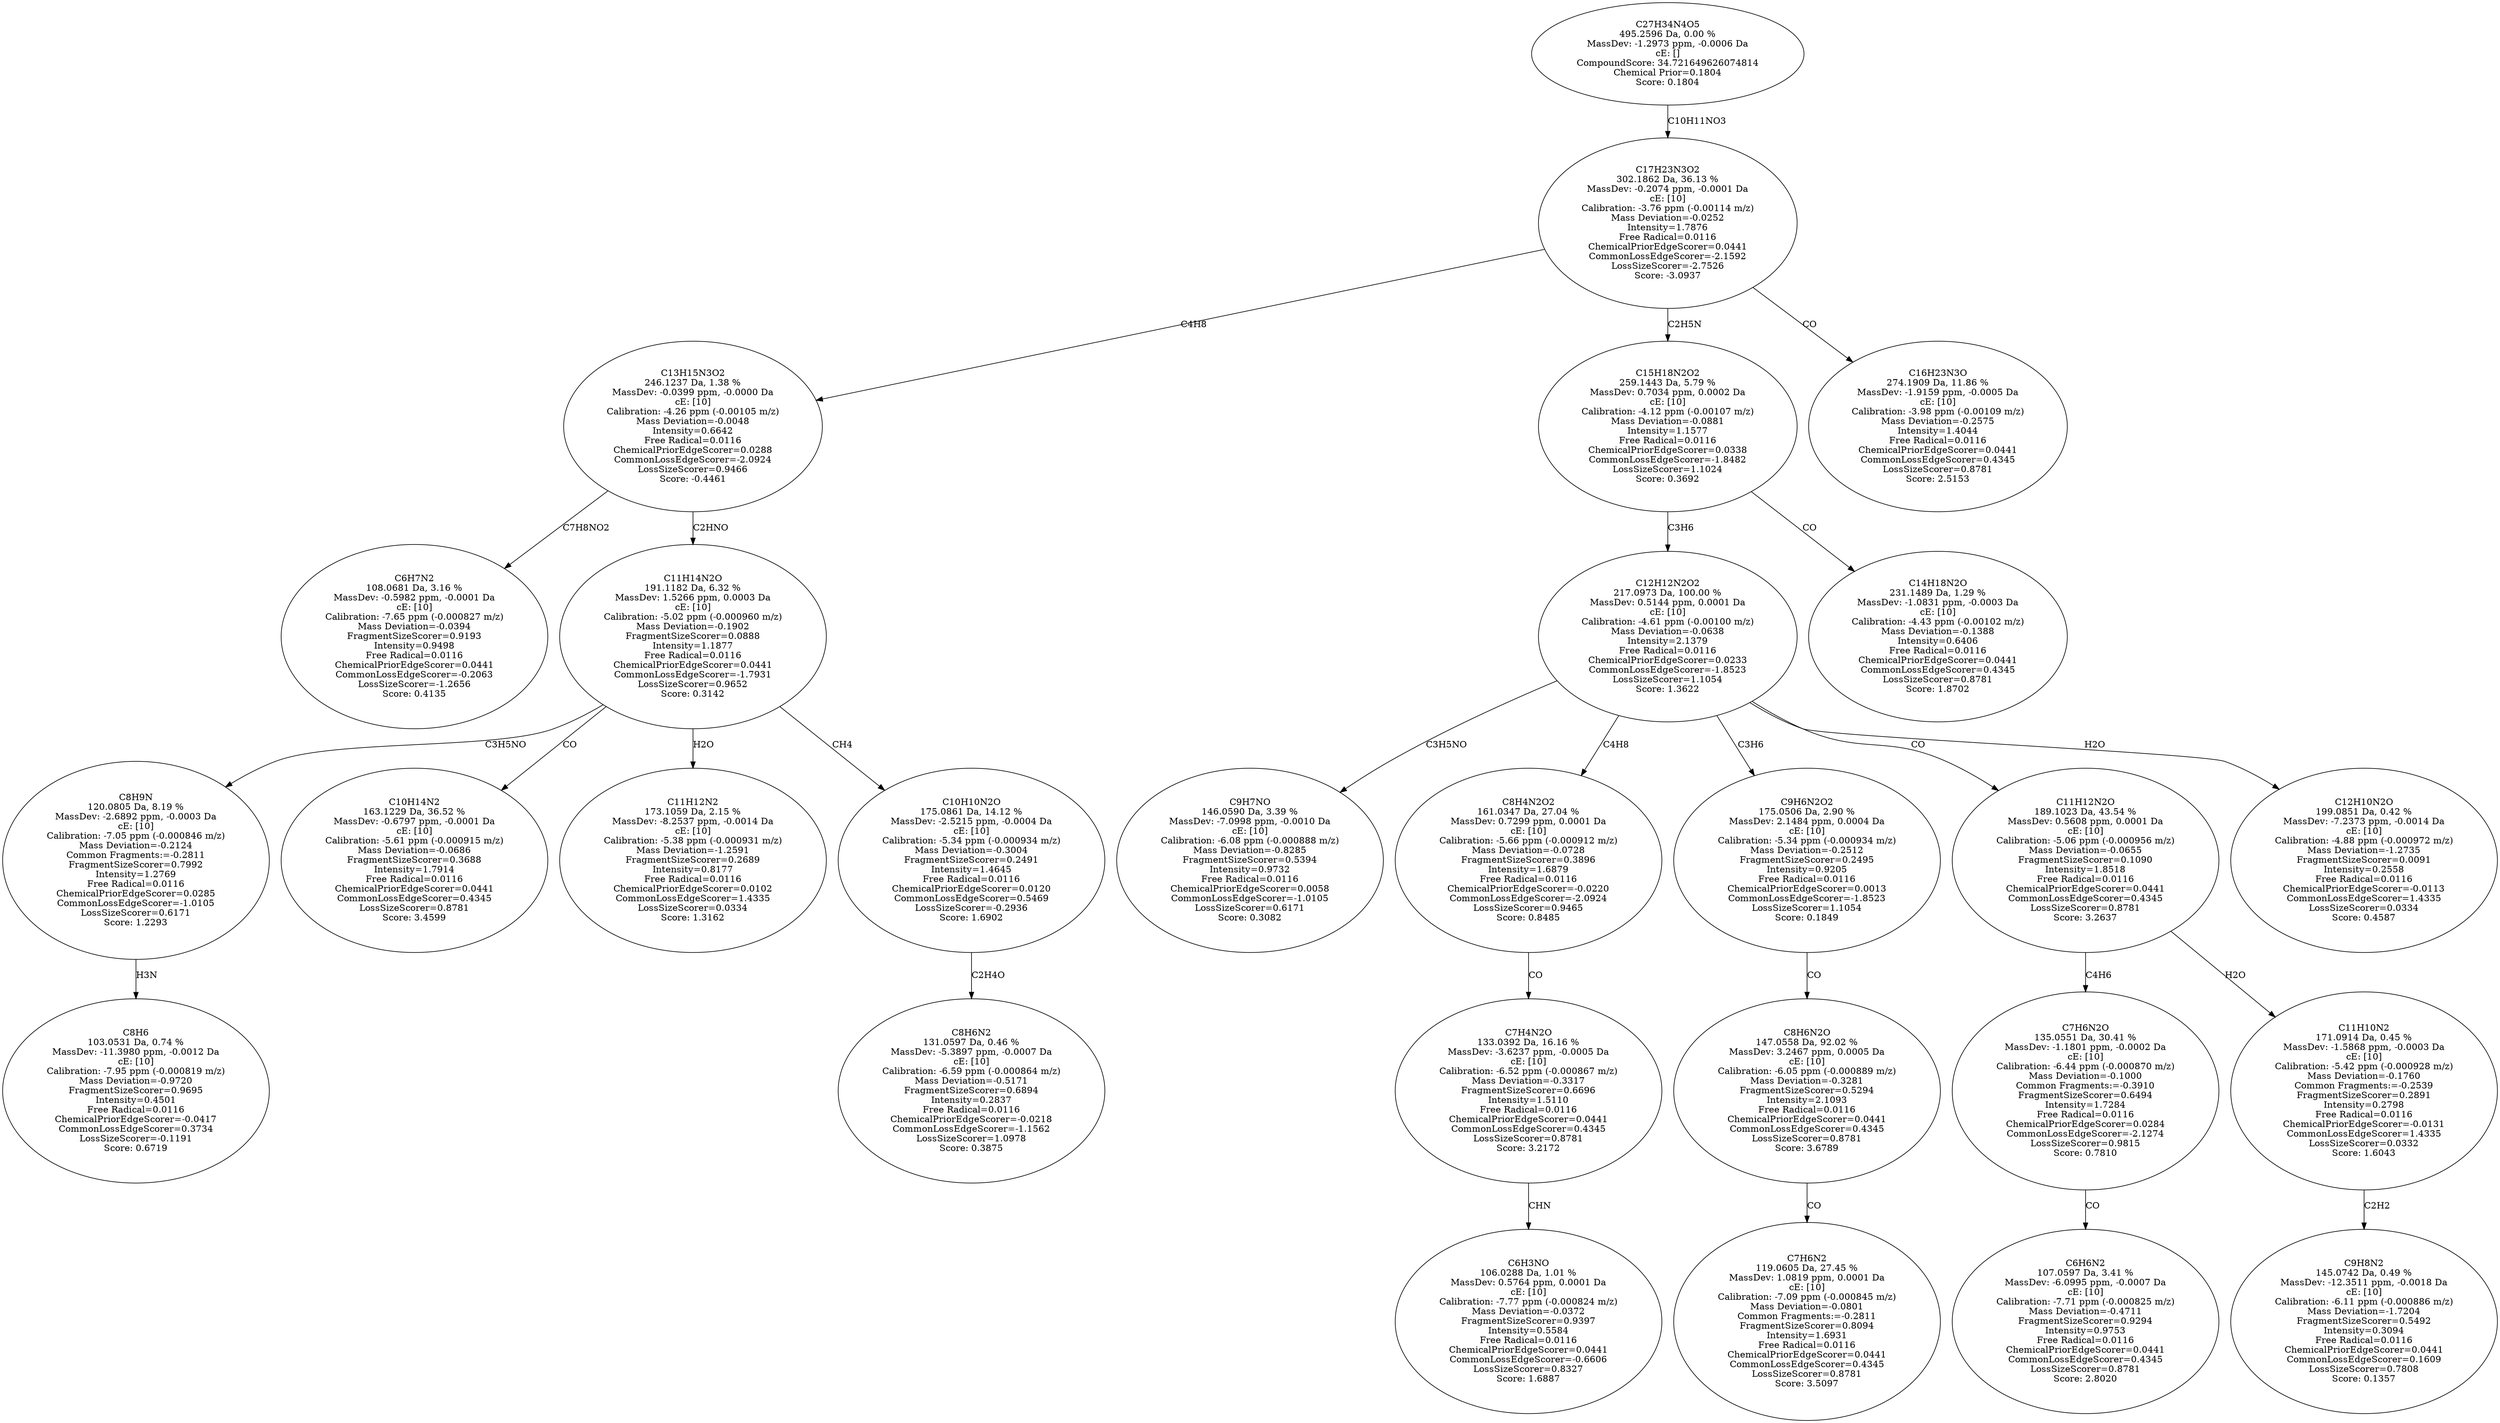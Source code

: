 strict digraph {
v1 [label="C6H7N2\n108.0681 Da, 3.16 %\nMassDev: -0.5982 ppm, -0.0001 Da\ncE: [10]\nCalibration: -7.65 ppm (-0.000827 m/z)\nMass Deviation=-0.0394\nFragmentSizeScorer=0.9193\nIntensity=0.9498\nFree Radical=0.0116\nChemicalPriorEdgeScorer=0.0441\nCommonLossEdgeScorer=-0.2063\nLossSizeScorer=-1.2656\nScore: 0.4135"];
v2 [label="C8H6\n103.0531 Da, 0.74 %\nMassDev: -11.3980 ppm, -0.0012 Da\ncE: [10]\nCalibration: -7.95 ppm (-0.000819 m/z)\nMass Deviation=-0.9720\nFragmentSizeScorer=0.9695\nIntensity=0.4501\nFree Radical=0.0116\nChemicalPriorEdgeScorer=-0.0417\nCommonLossEdgeScorer=0.3734\nLossSizeScorer=-0.1191\nScore: 0.6719"];
v3 [label="C8H9N\n120.0805 Da, 8.19 %\nMassDev: -2.6892 ppm, -0.0003 Da\ncE: [10]\nCalibration: -7.05 ppm (-0.000846 m/z)\nMass Deviation=-0.2124\nCommon Fragments:=-0.2811\nFragmentSizeScorer=0.7992\nIntensity=1.2769\nFree Radical=0.0116\nChemicalPriorEdgeScorer=0.0285\nCommonLossEdgeScorer=-1.0105\nLossSizeScorer=0.6171\nScore: 1.2293"];
v4 [label="C10H14N2\n163.1229 Da, 36.52 %\nMassDev: -0.6797 ppm, -0.0001 Da\ncE: [10]\nCalibration: -5.61 ppm (-0.000915 m/z)\nMass Deviation=-0.0686\nFragmentSizeScorer=0.3688\nIntensity=1.7914\nFree Radical=0.0116\nChemicalPriorEdgeScorer=0.0441\nCommonLossEdgeScorer=0.4345\nLossSizeScorer=0.8781\nScore: 3.4599"];
v5 [label="C11H12N2\n173.1059 Da, 2.15 %\nMassDev: -8.2537 ppm, -0.0014 Da\ncE: [10]\nCalibration: -5.38 ppm (-0.000931 m/z)\nMass Deviation=-1.2591\nFragmentSizeScorer=0.2689\nIntensity=0.8177\nFree Radical=0.0116\nChemicalPriorEdgeScorer=0.0102\nCommonLossEdgeScorer=1.4335\nLossSizeScorer=0.0334\nScore: 1.3162"];
v6 [label="C8H6N2\n131.0597 Da, 0.46 %\nMassDev: -5.3897 ppm, -0.0007 Da\ncE: [10]\nCalibration: -6.59 ppm (-0.000864 m/z)\nMass Deviation=-0.5171\nFragmentSizeScorer=0.6894\nIntensity=0.2837\nFree Radical=0.0116\nChemicalPriorEdgeScorer=-0.0218\nCommonLossEdgeScorer=-1.1562\nLossSizeScorer=1.0978\nScore: 0.3875"];
v7 [label="C10H10N2O\n175.0861 Da, 14.12 %\nMassDev: -2.5215 ppm, -0.0004 Da\ncE: [10]\nCalibration: -5.34 ppm (-0.000934 m/z)\nMass Deviation=-0.3004\nFragmentSizeScorer=0.2491\nIntensity=1.4645\nFree Radical=0.0116\nChemicalPriorEdgeScorer=0.0120\nCommonLossEdgeScorer=0.5469\nLossSizeScorer=-0.2936\nScore: 1.6902"];
v8 [label="C11H14N2O\n191.1182 Da, 6.32 %\nMassDev: 1.5266 ppm, 0.0003 Da\ncE: [10]\nCalibration: -5.02 ppm (-0.000960 m/z)\nMass Deviation=-0.1902\nFragmentSizeScorer=0.0888\nIntensity=1.1877\nFree Radical=0.0116\nChemicalPriorEdgeScorer=0.0441\nCommonLossEdgeScorer=-1.7931\nLossSizeScorer=0.9652\nScore: 0.3142"];
v9 [label="C13H15N3O2\n246.1237 Da, 1.38 %\nMassDev: -0.0399 ppm, -0.0000 Da\ncE: [10]\nCalibration: -4.26 ppm (-0.00105 m/z)\nMass Deviation=-0.0048\nIntensity=0.6642\nFree Radical=0.0116\nChemicalPriorEdgeScorer=0.0288\nCommonLossEdgeScorer=-2.0924\nLossSizeScorer=0.9466\nScore: -0.4461"];
v10 [label="C9H7NO\n146.0590 Da, 3.39 %\nMassDev: -7.0998 ppm, -0.0010 Da\ncE: [10]\nCalibration: -6.08 ppm (-0.000888 m/z)\nMass Deviation=-0.8285\nFragmentSizeScorer=0.5394\nIntensity=0.9732\nFree Radical=0.0116\nChemicalPriorEdgeScorer=0.0058\nCommonLossEdgeScorer=-1.0105\nLossSizeScorer=0.6171\nScore: 0.3082"];
v11 [label="C6H3NO\n106.0288 Da, 1.01 %\nMassDev: 0.5764 ppm, 0.0001 Da\ncE: [10]\nCalibration: -7.77 ppm (-0.000824 m/z)\nMass Deviation=-0.0372\nFragmentSizeScorer=0.9397\nIntensity=0.5584\nFree Radical=0.0116\nChemicalPriorEdgeScorer=0.0441\nCommonLossEdgeScorer=-0.6606\nLossSizeScorer=0.8327\nScore: 1.6887"];
v12 [label="C7H4N2O\n133.0392 Da, 16.16 %\nMassDev: -3.6237 ppm, -0.0005 Da\ncE: [10]\nCalibration: -6.52 ppm (-0.000867 m/z)\nMass Deviation=-0.3317\nFragmentSizeScorer=0.6696\nIntensity=1.5110\nFree Radical=0.0116\nChemicalPriorEdgeScorer=0.0441\nCommonLossEdgeScorer=0.4345\nLossSizeScorer=0.8781\nScore: 3.2172"];
v13 [label="C8H4N2O2\n161.0347 Da, 27.04 %\nMassDev: 0.7299 ppm, 0.0001 Da\ncE: [10]\nCalibration: -5.66 ppm (-0.000912 m/z)\nMass Deviation=-0.0728\nFragmentSizeScorer=0.3896\nIntensity=1.6879\nFree Radical=0.0116\nChemicalPriorEdgeScorer=-0.0220\nCommonLossEdgeScorer=-2.0924\nLossSizeScorer=0.9465\nScore: 0.8485"];
v14 [label="C7H6N2\n119.0605 Da, 27.45 %\nMassDev: 1.0819 ppm, 0.0001 Da\ncE: [10]\nCalibration: -7.09 ppm (-0.000845 m/z)\nMass Deviation=-0.0801\nCommon Fragments:=-0.2811\nFragmentSizeScorer=0.8094\nIntensity=1.6931\nFree Radical=0.0116\nChemicalPriorEdgeScorer=0.0441\nCommonLossEdgeScorer=0.4345\nLossSizeScorer=0.8781\nScore: 3.5097"];
v15 [label="C8H6N2O\n147.0558 Da, 92.02 %\nMassDev: 3.2467 ppm, 0.0005 Da\ncE: [10]\nCalibration: -6.05 ppm (-0.000889 m/z)\nMass Deviation=-0.3281\nFragmentSizeScorer=0.5294\nIntensity=2.1093\nFree Radical=0.0116\nChemicalPriorEdgeScorer=0.0441\nCommonLossEdgeScorer=0.4345\nLossSizeScorer=0.8781\nScore: 3.6789"];
v16 [label="C9H6N2O2\n175.0506 Da, 2.90 %\nMassDev: 2.1484 ppm, 0.0004 Da\ncE: [10]\nCalibration: -5.34 ppm (-0.000934 m/z)\nMass Deviation=-0.2512\nFragmentSizeScorer=0.2495\nIntensity=0.9205\nFree Radical=0.0116\nChemicalPriorEdgeScorer=0.0013\nCommonLossEdgeScorer=-1.8523\nLossSizeScorer=1.1054\nScore: 0.1849"];
v17 [label="C6H6N2\n107.0597 Da, 3.41 %\nMassDev: -6.0995 ppm, -0.0007 Da\ncE: [10]\nCalibration: -7.71 ppm (-0.000825 m/z)\nMass Deviation=-0.4711\nFragmentSizeScorer=0.9294\nIntensity=0.9753\nFree Radical=0.0116\nChemicalPriorEdgeScorer=0.0441\nCommonLossEdgeScorer=0.4345\nLossSizeScorer=0.8781\nScore: 2.8020"];
v18 [label="C7H6N2O\n135.0551 Da, 30.41 %\nMassDev: -1.1801 ppm, -0.0002 Da\ncE: [10]\nCalibration: -6.44 ppm (-0.000870 m/z)\nMass Deviation=-0.1000\nCommon Fragments:=-0.3910\nFragmentSizeScorer=0.6494\nIntensity=1.7284\nFree Radical=0.0116\nChemicalPriorEdgeScorer=0.0284\nCommonLossEdgeScorer=-2.1274\nLossSizeScorer=0.9815\nScore: 0.7810"];
v19 [label="C9H8N2\n145.0742 Da, 0.49 %\nMassDev: -12.3511 ppm, -0.0018 Da\ncE: [10]\nCalibration: -6.11 ppm (-0.000886 m/z)\nMass Deviation=-1.7204\nFragmentSizeScorer=0.5492\nIntensity=0.3094\nFree Radical=0.0116\nChemicalPriorEdgeScorer=0.0441\nCommonLossEdgeScorer=0.1609\nLossSizeScorer=0.7808\nScore: 0.1357"];
v20 [label="C11H10N2\n171.0914 Da, 0.45 %\nMassDev: -1.5868 ppm, -0.0003 Da\ncE: [10]\nCalibration: -5.42 ppm (-0.000928 m/z)\nMass Deviation=-0.1760\nCommon Fragments:=-0.2539\nFragmentSizeScorer=0.2891\nIntensity=0.2798\nFree Radical=0.0116\nChemicalPriorEdgeScorer=-0.0131\nCommonLossEdgeScorer=1.4335\nLossSizeScorer=0.0332\nScore: 1.6043"];
v21 [label="C11H12N2O\n189.1023 Da, 43.54 %\nMassDev: 0.5608 ppm, 0.0001 Da\ncE: [10]\nCalibration: -5.06 ppm (-0.000956 m/z)\nMass Deviation=-0.0655\nFragmentSizeScorer=0.1090\nIntensity=1.8518\nFree Radical=0.0116\nChemicalPriorEdgeScorer=0.0441\nCommonLossEdgeScorer=0.4345\nLossSizeScorer=0.8781\nScore: 3.2637"];
v22 [label="C12H10N2O\n199.0851 Da, 0.42 %\nMassDev: -7.2373 ppm, -0.0014 Da\ncE: [10]\nCalibration: -4.88 ppm (-0.000972 m/z)\nMass Deviation=-1.2735\nFragmentSizeScorer=0.0091\nIntensity=0.2558\nFree Radical=0.0116\nChemicalPriorEdgeScorer=-0.0113\nCommonLossEdgeScorer=1.4335\nLossSizeScorer=0.0334\nScore: 0.4587"];
v23 [label="C12H12N2O2\n217.0973 Da, 100.00 %\nMassDev: 0.5144 ppm, 0.0001 Da\ncE: [10]\nCalibration: -4.61 ppm (-0.00100 m/z)\nMass Deviation=-0.0638\nIntensity=2.1379\nFree Radical=0.0116\nChemicalPriorEdgeScorer=0.0233\nCommonLossEdgeScorer=-1.8523\nLossSizeScorer=1.1054\nScore: 1.3622"];
v24 [label="C14H18N2O\n231.1489 Da, 1.29 %\nMassDev: -1.0831 ppm, -0.0003 Da\ncE: [10]\nCalibration: -4.43 ppm (-0.00102 m/z)\nMass Deviation=-0.1388\nIntensity=0.6406\nFree Radical=0.0116\nChemicalPriorEdgeScorer=0.0441\nCommonLossEdgeScorer=0.4345\nLossSizeScorer=0.8781\nScore: 1.8702"];
v25 [label="C15H18N2O2\n259.1443 Da, 5.79 %\nMassDev: 0.7034 ppm, 0.0002 Da\ncE: [10]\nCalibration: -4.12 ppm (-0.00107 m/z)\nMass Deviation=-0.0881\nIntensity=1.1577\nFree Radical=0.0116\nChemicalPriorEdgeScorer=0.0338\nCommonLossEdgeScorer=-1.8482\nLossSizeScorer=1.1024\nScore: 0.3692"];
v26 [label="C16H23N3O\n274.1909 Da, 11.86 %\nMassDev: -1.9159 ppm, -0.0005 Da\ncE: [10]\nCalibration: -3.98 ppm (-0.00109 m/z)\nMass Deviation=-0.2575\nIntensity=1.4044\nFree Radical=0.0116\nChemicalPriorEdgeScorer=0.0441\nCommonLossEdgeScorer=0.4345\nLossSizeScorer=0.8781\nScore: 2.5153"];
v27 [label="C17H23N3O2\n302.1862 Da, 36.13 %\nMassDev: -0.2074 ppm, -0.0001 Da\ncE: [10]\nCalibration: -3.76 ppm (-0.00114 m/z)\nMass Deviation=-0.0252\nIntensity=1.7876\nFree Radical=0.0116\nChemicalPriorEdgeScorer=0.0441\nCommonLossEdgeScorer=-2.1592\nLossSizeScorer=-2.7526\nScore: -3.0937"];
v28 [label="C27H34N4O5\n495.2596 Da, 0.00 %\nMassDev: -1.2973 ppm, -0.0006 Da\ncE: []\nCompoundScore: 34.721649626074814\nChemical Prior=0.1804\nScore: 0.1804"];
v9 -> v1 [label="C7H8NO2"];
v3 -> v2 [label="H3N"];
v8 -> v3 [label="C3H5NO"];
v8 -> v4 [label="CO"];
v8 -> v5 [label="H2O"];
v7 -> v6 [label="C2H4O"];
v8 -> v7 [label="CH4"];
v9 -> v8 [label="C2HNO"];
v27 -> v9 [label="C4H8"];
v23 -> v10 [label="C3H5NO"];
v12 -> v11 [label="CHN"];
v13 -> v12 [label="CO"];
v23 -> v13 [label="C4H8"];
v15 -> v14 [label="CO"];
v16 -> v15 [label="CO"];
v23 -> v16 [label="C3H6"];
v18 -> v17 [label="CO"];
v21 -> v18 [label="C4H6"];
v20 -> v19 [label="C2H2"];
v21 -> v20 [label="H2O"];
v23 -> v21 [label="CO"];
v23 -> v22 [label="H2O"];
v25 -> v23 [label="C3H6"];
v25 -> v24 [label="CO"];
v27 -> v25 [label="C2H5N"];
v27 -> v26 [label="CO"];
v28 -> v27 [label="C10H11NO3"];
}